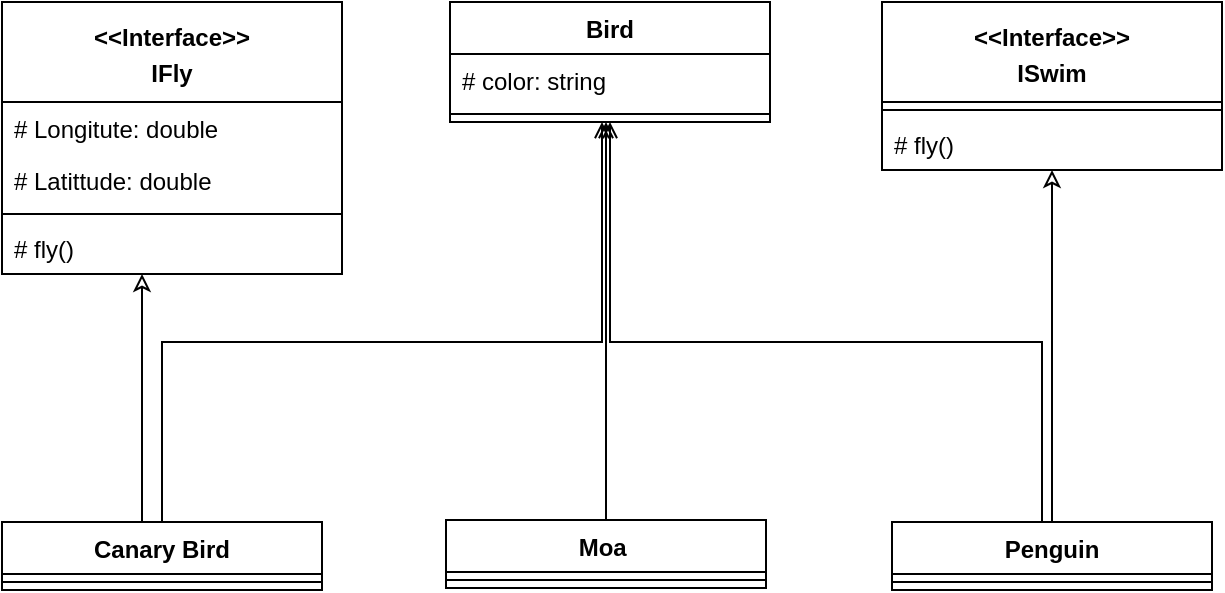 <mxfile version="21.2.8" type="device">
  <diagram name="Page-1" id="qh_8IKujOstJoOTxvark">
    <mxGraphModel dx="1134" dy="741" grid="1" gridSize="10" guides="1" tooltips="1" connect="1" arrows="1" fold="1" page="1" pageScale="1" pageWidth="827" pageHeight="1169" math="0" shadow="0">
      <root>
        <mxCell id="0" />
        <mxCell id="1" parent="0" />
        <mxCell id="6wL99WekCMIKOpQIYjJw-1" value="Bird" style="swimlane;fontStyle=1;align=center;verticalAlign=top;childLayout=stackLayout;horizontal=1;startSize=26;horizontalStack=0;resizeParent=1;resizeParentMax=0;resizeLast=0;collapsible=1;marginBottom=0;whiteSpace=wrap;html=1;" vertex="1" parent="1">
          <mxGeometry x="334" y="230" width="160" height="60" as="geometry" />
        </mxCell>
        <mxCell id="6wL99WekCMIKOpQIYjJw-2" value="# color: string" style="text;strokeColor=none;fillColor=none;align=left;verticalAlign=top;spacingLeft=4;spacingRight=4;overflow=hidden;rotatable=0;points=[[0,0.5],[1,0.5]];portConstraint=eastwest;whiteSpace=wrap;html=1;" vertex="1" parent="6wL99WekCMIKOpQIYjJw-1">
          <mxGeometry y="26" width="160" height="26" as="geometry" />
        </mxCell>
        <mxCell id="6wL99WekCMIKOpQIYjJw-3" value="" style="line;strokeWidth=1;fillColor=none;align=left;verticalAlign=middle;spacingTop=-1;spacingLeft=3;spacingRight=3;rotatable=0;labelPosition=right;points=[];portConstraint=eastwest;strokeColor=inherit;" vertex="1" parent="6wL99WekCMIKOpQIYjJw-1">
          <mxGeometry y="52" width="160" height="8" as="geometry" />
        </mxCell>
        <mxCell id="6wL99WekCMIKOpQIYjJw-9" style="edgeStyle=orthogonalEdgeStyle;rounded=0;orthogonalLoop=1;jettySize=auto;html=1;endArrow=open;endFill=0;" edge="1" parent="1" source="6wL99WekCMIKOpQIYjJw-5" target="6wL99WekCMIKOpQIYjJw-1">
          <mxGeometry relative="1" as="geometry">
            <Array as="points">
              <mxPoint x="190" y="400" />
              <mxPoint x="410" y="400" />
            </Array>
          </mxGeometry>
        </mxCell>
        <mxCell id="6wL99WekCMIKOpQIYjJw-25" style="edgeStyle=orthogonalEdgeStyle;rounded=0;orthogonalLoop=1;jettySize=auto;html=1;endArrow=classic;endFill=0;" edge="1" parent="1" source="6wL99WekCMIKOpQIYjJw-5" target="6wL99WekCMIKOpQIYjJw-21">
          <mxGeometry relative="1" as="geometry">
            <Array as="points">
              <mxPoint x="180" y="460" />
              <mxPoint x="180" y="460" />
            </Array>
          </mxGeometry>
        </mxCell>
        <mxCell id="6wL99WekCMIKOpQIYjJw-5" value="Canary Bird" style="swimlane;fontStyle=1;align=center;verticalAlign=top;childLayout=stackLayout;horizontal=1;startSize=26;horizontalStack=0;resizeParent=1;resizeParentMax=0;resizeLast=0;collapsible=1;marginBottom=0;whiteSpace=wrap;html=1;" vertex="1" parent="1">
          <mxGeometry x="110" y="490" width="160" height="34" as="geometry" />
        </mxCell>
        <mxCell id="6wL99WekCMIKOpQIYjJw-7" value="" style="line;strokeWidth=1;fillColor=none;align=left;verticalAlign=middle;spacingTop=-1;spacingLeft=3;spacingRight=3;rotatable=0;labelPosition=right;points=[];portConstraint=eastwest;strokeColor=inherit;" vertex="1" parent="6wL99WekCMIKOpQIYjJw-5">
          <mxGeometry y="26" width="160" height="8" as="geometry" />
        </mxCell>
        <mxCell id="6wL99WekCMIKOpQIYjJw-26" style="edgeStyle=orthogonalEdgeStyle;rounded=0;orthogonalLoop=1;jettySize=auto;html=1;endArrow=open;endFill=0;" edge="1" parent="1">
          <mxGeometry relative="1" as="geometry">
            <mxPoint x="630" y="490" as="sourcePoint" />
            <mxPoint x="414.0" y="290" as="targetPoint" />
            <Array as="points">
              <mxPoint x="630" y="400" />
              <mxPoint x="414" y="400" />
            </Array>
          </mxGeometry>
        </mxCell>
        <mxCell id="6wL99WekCMIKOpQIYjJw-30" style="edgeStyle=orthogonalEdgeStyle;rounded=0;orthogonalLoop=1;jettySize=auto;html=1;endArrow=classic;endFill=0;" edge="1" parent="1" source="6wL99WekCMIKOpQIYjJw-10" target="6wL99WekCMIKOpQIYjJw-27">
          <mxGeometry relative="1" as="geometry">
            <Array as="points">
              <mxPoint x="635" y="460" />
              <mxPoint x="635" y="460" />
            </Array>
          </mxGeometry>
        </mxCell>
        <mxCell id="6wL99WekCMIKOpQIYjJw-10" value="Penguin" style="swimlane;fontStyle=1;align=center;verticalAlign=top;childLayout=stackLayout;horizontal=1;startSize=26;horizontalStack=0;resizeParent=1;resizeParentMax=0;resizeLast=0;collapsible=1;marginBottom=0;whiteSpace=wrap;html=1;" vertex="1" parent="1">
          <mxGeometry x="555" y="490" width="160" height="34" as="geometry" />
        </mxCell>
        <mxCell id="6wL99WekCMIKOpQIYjJw-12" value="" style="line;strokeWidth=1;fillColor=none;align=left;verticalAlign=middle;spacingTop=-1;spacingLeft=3;spacingRight=3;rotatable=0;labelPosition=right;points=[];portConstraint=eastwest;strokeColor=inherit;" vertex="1" parent="6wL99WekCMIKOpQIYjJw-10">
          <mxGeometry y="26" width="160" height="8" as="geometry" />
        </mxCell>
        <mxCell id="6wL99WekCMIKOpQIYjJw-21" value="&lt;p style=&quot;border-color: var(--border-color); font-weight: 400; margin: 4px 0px 0px;&quot;&gt;&lt;b style=&quot;border-color: var(--border-color);&quot;&gt;&amp;lt;&amp;lt;Interface&amp;gt;&amp;gt;&lt;/b&gt;&lt;/p&gt;&lt;p style=&quot;border-color: var(--border-color); font-weight: 400; margin: 4px 0px 0px;&quot;&gt;&lt;b style=&quot;border-color: var(--border-color);&quot;&gt;IFly&lt;/b&gt;&lt;/p&gt;" style="swimlane;fontStyle=1;align=center;verticalAlign=top;childLayout=stackLayout;horizontal=1;startSize=50;horizontalStack=0;resizeParent=1;resizeParentMax=0;resizeLast=0;collapsible=1;marginBottom=0;whiteSpace=wrap;html=1;" vertex="1" parent="1">
          <mxGeometry x="110" y="230" width="170" height="136" as="geometry" />
        </mxCell>
        <mxCell id="6wL99WekCMIKOpQIYjJw-35" value="# Longitute: double" style="text;strokeColor=none;fillColor=none;align=left;verticalAlign=top;spacingLeft=4;spacingRight=4;overflow=hidden;rotatable=0;points=[[0,0.5],[1,0.5]];portConstraint=eastwest;whiteSpace=wrap;html=1;" vertex="1" parent="6wL99WekCMIKOpQIYjJw-21">
          <mxGeometry y="50" width="170" height="26" as="geometry" />
        </mxCell>
        <mxCell id="6wL99WekCMIKOpQIYjJw-36" value="# Latittude: double&lt;br&gt;" style="text;strokeColor=none;fillColor=none;align=left;verticalAlign=top;spacingLeft=4;spacingRight=4;overflow=hidden;rotatable=0;points=[[0,0.5],[1,0.5]];portConstraint=eastwest;whiteSpace=wrap;html=1;" vertex="1" parent="6wL99WekCMIKOpQIYjJw-21">
          <mxGeometry y="76" width="170" height="26" as="geometry" />
        </mxCell>
        <mxCell id="6wL99WekCMIKOpQIYjJw-23" value="" style="line;strokeWidth=1;fillColor=none;align=left;verticalAlign=middle;spacingTop=-1;spacingLeft=3;spacingRight=3;rotatable=0;labelPosition=right;points=[];portConstraint=eastwest;strokeColor=inherit;" vertex="1" parent="6wL99WekCMIKOpQIYjJw-21">
          <mxGeometry y="102" width="170" height="8" as="geometry" />
        </mxCell>
        <mxCell id="6wL99WekCMIKOpQIYjJw-18" value="# fly()" style="text;strokeColor=none;fillColor=none;align=left;verticalAlign=top;spacingLeft=4;spacingRight=4;overflow=hidden;rotatable=0;points=[[0,0.5],[1,0.5]];portConstraint=eastwest;whiteSpace=wrap;html=1;" vertex="1" parent="6wL99WekCMIKOpQIYjJw-21">
          <mxGeometry y="110" width="170" height="26" as="geometry" />
        </mxCell>
        <mxCell id="6wL99WekCMIKOpQIYjJw-27" value="&lt;p style=&quot;border-color: var(--border-color); font-weight: 400; margin: 4px 0px 0px;&quot;&gt;&lt;b style=&quot;border-color: var(--border-color);&quot;&gt;&amp;lt;&amp;lt;Interface&amp;gt;&amp;gt;&lt;/b&gt;&lt;/p&gt;&lt;p style=&quot;border-color: var(--border-color); font-weight: 400; margin: 4px 0px 0px;&quot;&gt;&lt;b style=&quot;border-color: var(--border-color);&quot;&gt;ISwim&lt;/b&gt;&lt;/p&gt;" style="swimlane;fontStyle=1;align=center;verticalAlign=top;childLayout=stackLayout;horizontal=1;startSize=50;horizontalStack=0;resizeParent=1;resizeParentMax=0;resizeLast=0;collapsible=1;marginBottom=0;whiteSpace=wrap;html=1;" vertex="1" parent="1">
          <mxGeometry x="550" y="230" width="170" height="84" as="geometry" />
        </mxCell>
        <mxCell id="6wL99WekCMIKOpQIYjJw-28" value="" style="line;strokeWidth=1;fillColor=none;align=left;verticalAlign=middle;spacingTop=-1;spacingLeft=3;spacingRight=3;rotatable=0;labelPosition=right;points=[];portConstraint=eastwest;strokeColor=inherit;" vertex="1" parent="6wL99WekCMIKOpQIYjJw-27">
          <mxGeometry y="50" width="170" height="8" as="geometry" />
        </mxCell>
        <mxCell id="6wL99WekCMIKOpQIYjJw-29" value="# fly()" style="text;strokeColor=none;fillColor=none;align=left;verticalAlign=top;spacingLeft=4;spacingRight=4;overflow=hidden;rotatable=0;points=[[0,0.5],[1,0.5]];portConstraint=eastwest;whiteSpace=wrap;html=1;" vertex="1" parent="6wL99WekCMIKOpQIYjJw-27">
          <mxGeometry y="58" width="170" height="26" as="geometry" />
        </mxCell>
        <mxCell id="6wL99WekCMIKOpQIYjJw-34" style="edgeStyle=orthogonalEdgeStyle;rounded=0;orthogonalLoop=1;jettySize=auto;html=1;endArrow=open;endFill=0;" edge="1" parent="1" source="6wL99WekCMIKOpQIYjJw-32" target="6wL99WekCMIKOpQIYjJw-1">
          <mxGeometry relative="1" as="geometry">
            <Array as="points">
              <mxPoint x="412" y="380" />
              <mxPoint x="412" y="380" />
            </Array>
          </mxGeometry>
        </mxCell>
        <mxCell id="6wL99WekCMIKOpQIYjJw-32" value="Moa&lt;span style=&quot;white-space: pre;&quot;&gt;	&lt;/span&gt;" style="swimlane;fontStyle=1;align=center;verticalAlign=top;childLayout=stackLayout;horizontal=1;startSize=26;horizontalStack=0;resizeParent=1;resizeParentMax=0;resizeLast=0;collapsible=1;marginBottom=0;whiteSpace=wrap;html=1;" vertex="1" parent="1">
          <mxGeometry x="332" y="489" width="160" height="34" as="geometry" />
        </mxCell>
        <mxCell id="6wL99WekCMIKOpQIYjJw-33" value="" style="line;strokeWidth=1;fillColor=none;align=left;verticalAlign=middle;spacingTop=-1;spacingLeft=3;spacingRight=3;rotatable=0;labelPosition=right;points=[];portConstraint=eastwest;strokeColor=inherit;" vertex="1" parent="6wL99WekCMIKOpQIYjJw-32">
          <mxGeometry y="26" width="160" height="8" as="geometry" />
        </mxCell>
      </root>
    </mxGraphModel>
  </diagram>
</mxfile>

